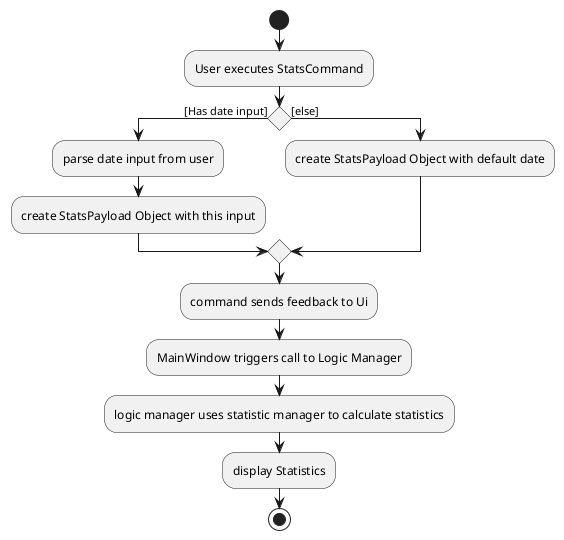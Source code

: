 @startuml
start
:User executes StatsCommand;

'Since the beta syntax does not support placing the condition outside the
'diamond we place it as the true branch instead.
if () then ([Has date input])
     :parse date input from user;
     :create StatsPayload Object with this input;

else ([else])
    :create StatsPayload Object with default date;
endif
:command sends feedback to Ui;
:MainWindow triggers call to Logic Manager;
:logic manager uses statistic manager to calculate statistics;
:display Statistics;
stop
@enduml
